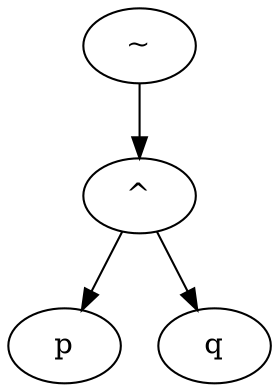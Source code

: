 digraph {
	1650221042256 [label="~"]
	1650221045456 [label="^"]
	1650221042256 -> 1650221045456
	1650221046736 [label=p]
	1650221045456 -> 1650221046736
	1650221049872 [label=q]
	1650221045456 -> 1650221049872
}
